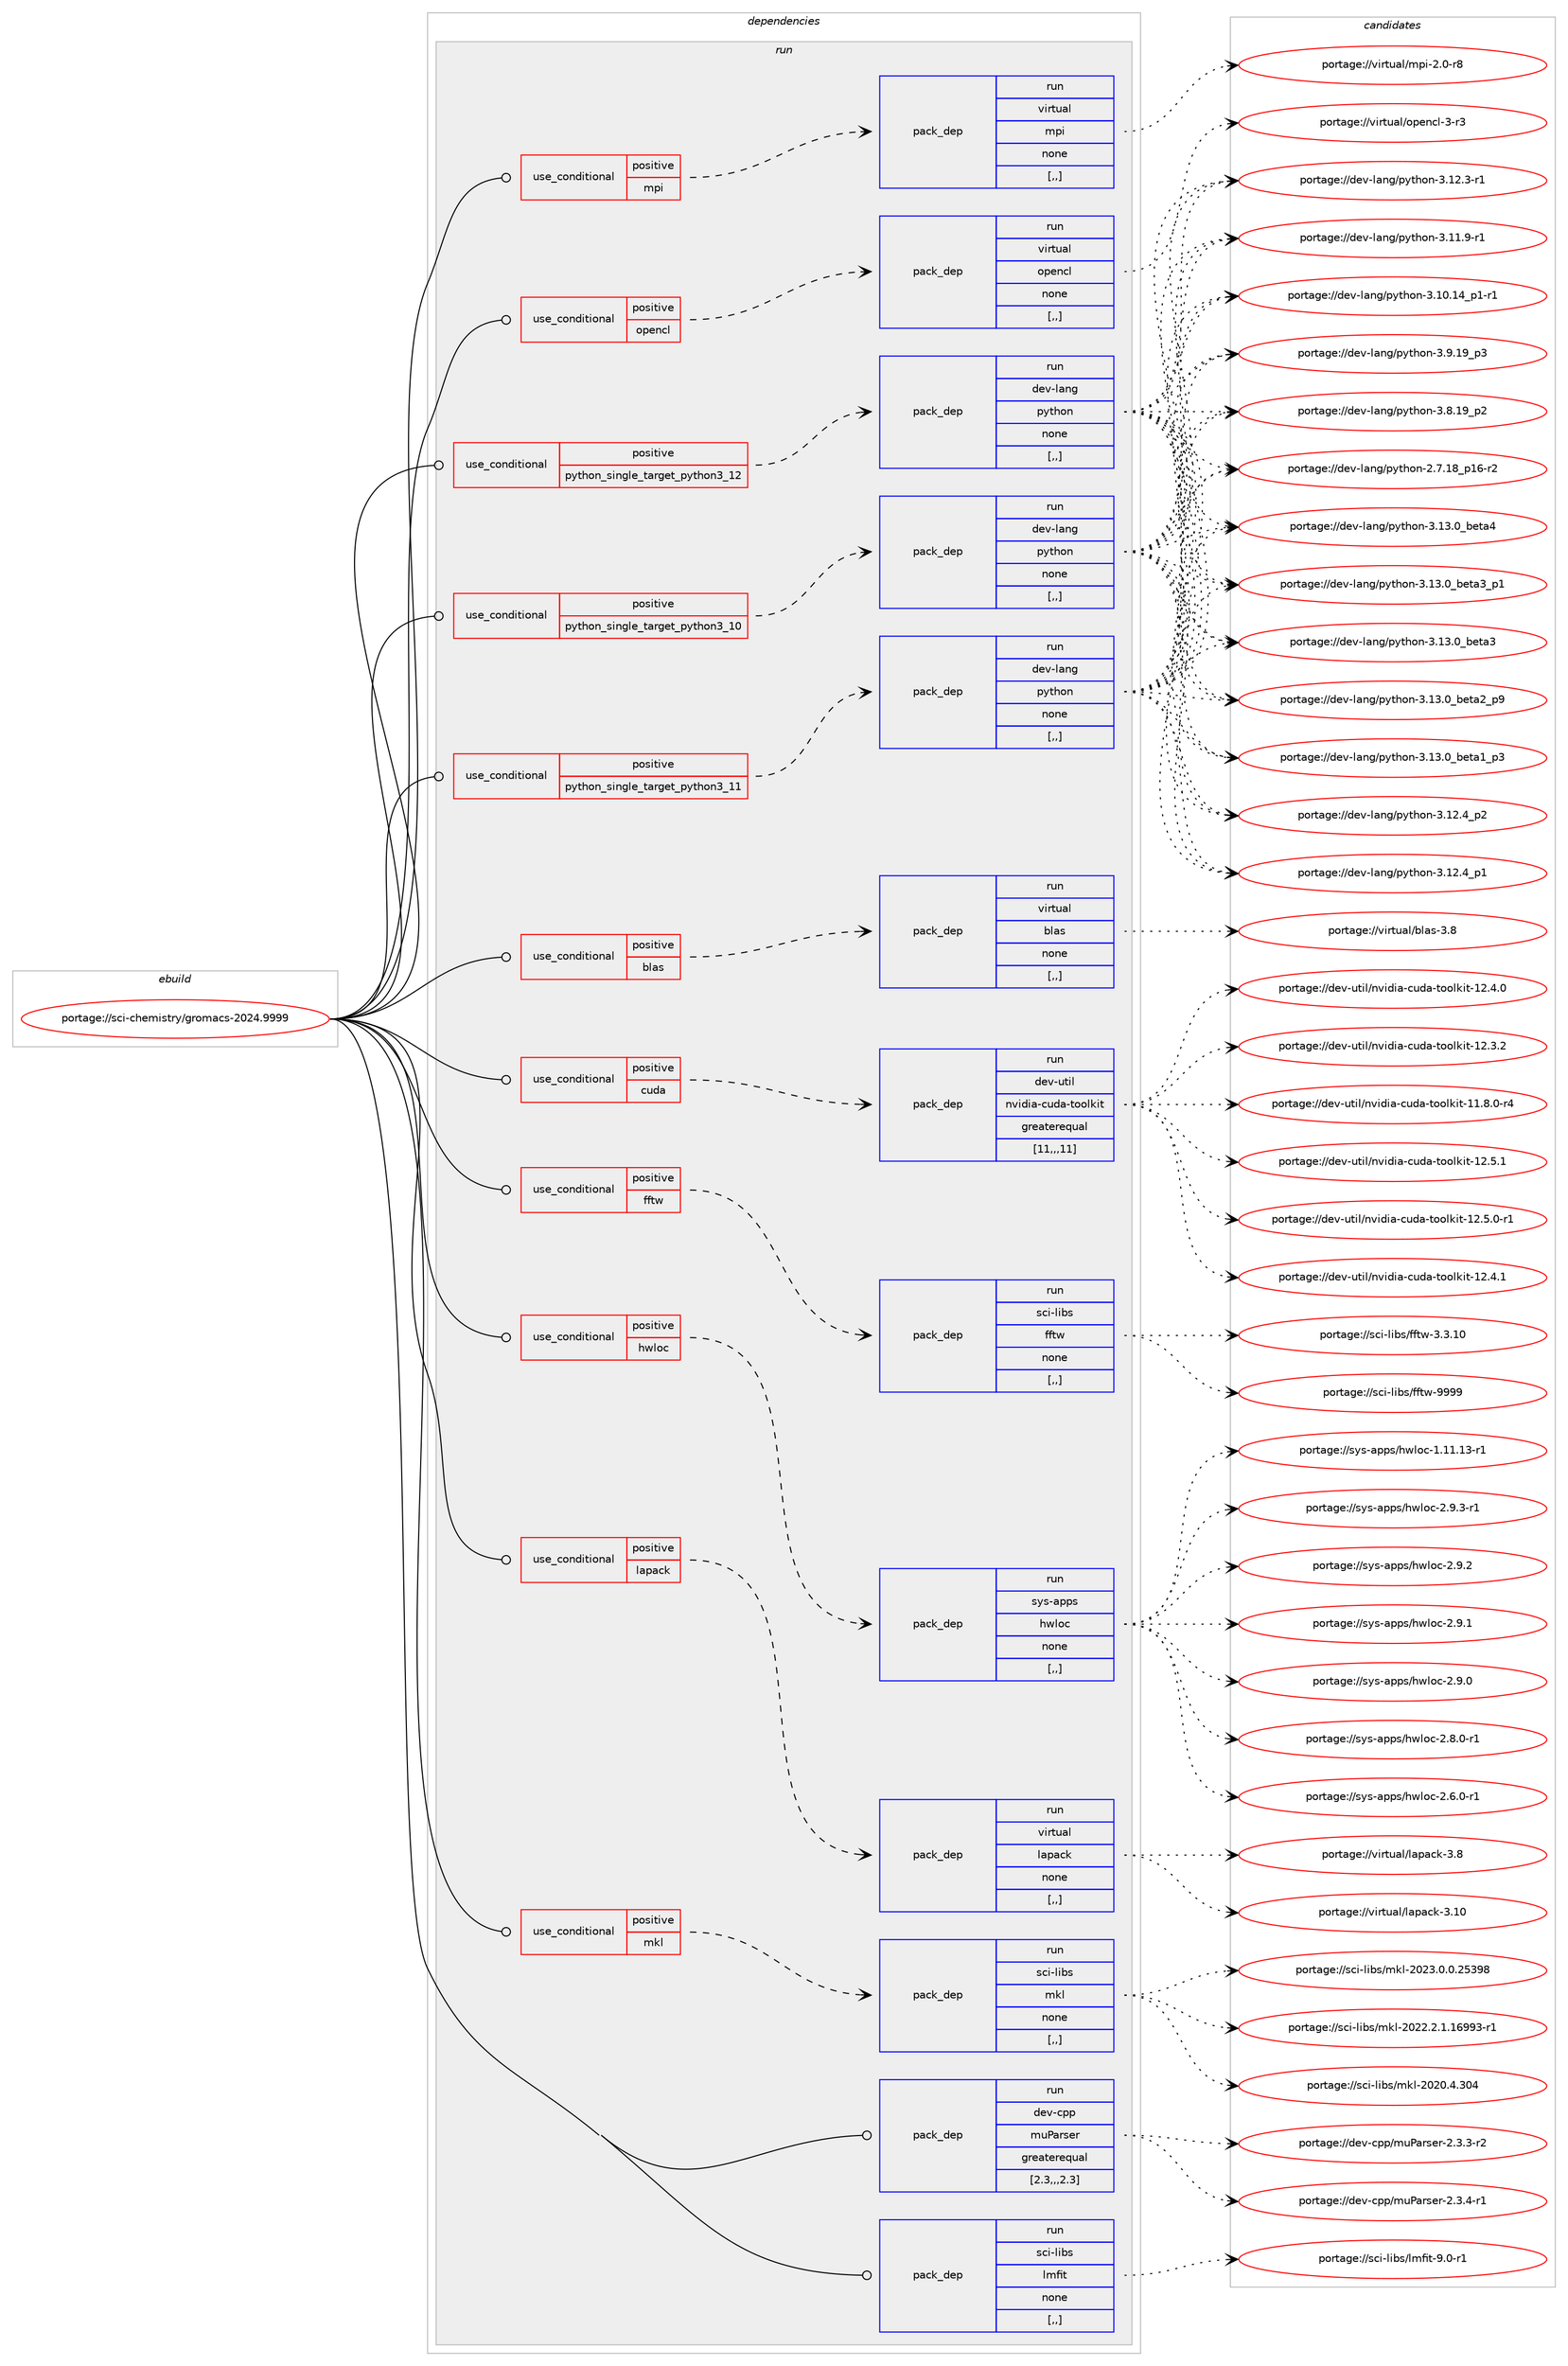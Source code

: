 digraph prolog {

# *************
# Graph options
# *************

newrank=true;
concentrate=true;
compound=true;
graph [rankdir=LR,fontname=Helvetica,fontsize=10,ranksep=1.5];#, ranksep=2.5, nodesep=0.2];
edge  [arrowhead=vee];
node  [fontname=Helvetica,fontsize=10];

# **********
# The ebuild
# **********

subgraph cluster_leftcol {
color=gray;
label=<<i>ebuild</i>>;
id [label="portage://sci-chemistry/gromacs-2024.9999", color=red, width=4, href="../sci-chemistry/gromacs-2024.9999.svg"];
}

# ****************
# The dependencies
# ****************

subgraph cluster_midcol {
color=gray;
label=<<i>dependencies</i>>;
subgraph cluster_compile {
fillcolor="#eeeeee";
style=filled;
label=<<i>compile</i>>;
}
subgraph cluster_compileandrun {
fillcolor="#eeeeee";
style=filled;
label=<<i>compile and run</i>>;
}
subgraph cluster_run {
fillcolor="#eeeeee";
style=filled;
label=<<i>run</i>>;
subgraph cond104103 {
dependency393367 [label=<<TABLE BORDER="0" CELLBORDER="1" CELLSPACING="0" CELLPADDING="4"><TR><TD ROWSPAN="3" CELLPADDING="10">use_conditional</TD></TR><TR><TD>positive</TD></TR><TR><TD>blas</TD></TR></TABLE>>, shape=none, color=red];
subgraph pack286462 {
dependency393368 [label=<<TABLE BORDER="0" CELLBORDER="1" CELLSPACING="0" CELLPADDING="4" WIDTH="220"><TR><TD ROWSPAN="6" CELLPADDING="30">pack_dep</TD></TR><TR><TD WIDTH="110">run</TD></TR><TR><TD>virtual</TD></TR><TR><TD>blas</TD></TR><TR><TD>none</TD></TR><TR><TD>[,,]</TD></TR></TABLE>>, shape=none, color=blue];
}
dependency393367:e -> dependency393368:w [weight=20,style="dashed",arrowhead="vee"];
}
id:e -> dependency393367:w [weight=20,style="solid",arrowhead="odot"];
subgraph cond104104 {
dependency393369 [label=<<TABLE BORDER="0" CELLBORDER="1" CELLSPACING="0" CELLPADDING="4"><TR><TD ROWSPAN="3" CELLPADDING="10">use_conditional</TD></TR><TR><TD>positive</TD></TR><TR><TD>cuda</TD></TR></TABLE>>, shape=none, color=red];
subgraph pack286463 {
dependency393370 [label=<<TABLE BORDER="0" CELLBORDER="1" CELLSPACING="0" CELLPADDING="4" WIDTH="220"><TR><TD ROWSPAN="6" CELLPADDING="30">pack_dep</TD></TR><TR><TD WIDTH="110">run</TD></TR><TR><TD>dev-util</TD></TR><TR><TD>nvidia-cuda-toolkit</TD></TR><TR><TD>greaterequal</TD></TR><TR><TD>[11,,,11]</TD></TR></TABLE>>, shape=none, color=blue];
}
dependency393369:e -> dependency393370:w [weight=20,style="dashed",arrowhead="vee"];
}
id:e -> dependency393369:w [weight=20,style="solid",arrowhead="odot"];
subgraph cond104105 {
dependency393371 [label=<<TABLE BORDER="0" CELLBORDER="1" CELLSPACING="0" CELLPADDING="4"><TR><TD ROWSPAN="3" CELLPADDING="10">use_conditional</TD></TR><TR><TD>positive</TD></TR><TR><TD>fftw</TD></TR></TABLE>>, shape=none, color=red];
subgraph pack286464 {
dependency393372 [label=<<TABLE BORDER="0" CELLBORDER="1" CELLSPACING="0" CELLPADDING="4" WIDTH="220"><TR><TD ROWSPAN="6" CELLPADDING="30">pack_dep</TD></TR><TR><TD WIDTH="110">run</TD></TR><TR><TD>sci-libs</TD></TR><TR><TD>fftw</TD></TR><TR><TD>none</TD></TR><TR><TD>[,,]</TD></TR></TABLE>>, shape=none, color=blue];
}
dependency393371:e -> dependency393372:w [weight=20,style="dashed",arrowhead="vee"];
}
id:e -> dependency393371:w [weight=20,style="solid",arrowhead="odot"];
subgraph cond104106 {
dependency393373 [label=<<TABLE BORDER="0" CELLBORDER="1" CELLSPACING="0" CELLPADDING="4"><TR><TD ROWSPAN="3" CELLPADDING="10">use_conditional</TD></TR><TR><TD>positive</TD></TR><TR><TD>hwloc</TD></TR></TABLE>>, shape=none, color=red];
subgraph pack286465 {
dependency393374 [label=<<TABLE BORDER="0" CELLBORDER="1" CELLSPACING="0" CELLPADDING="4" WIDTH="220"><TR><TD ROWSPAN="6" CELLPADDING="30">pack_dep</TD></TR><TR><TD WIDTH="110">run</TD></TR><TR><TD>sys-apps</TD></TR><TR><TD>hwloc</TD></TR><TR><TD>none</TD></TR><TR><TD>[,,]</TD></TR></TABLE>>, shape=none, color=blue];
}
dependency393373:e -> dependency393374:w [weight=20,style="dashed",arrowhead="vee"];
}
id:e -> dependency393373:w [weight=20,style="solid",arrowhead="odot"];
subgraph cond104107 {
dependency393375 [label=<<TABLE BORDER="0" CELLBORDER="1" CELLSPACING="0" CELLPADDING="4"><TR><TD ROWSPAN="3" CELLPADDING="10">use_conditional</TD></TR><TR><TD>positive</TD></TR><TR><TD>lapack</TD></TR></TABLE>>, shape=none, color=red];
subgraph pack286466 {
dependency393376 [label=<<TABLE BORDER="0" CELLBORDER="1" CELLSPACING="0" CELLPADDING="4" WIDTH="220"><TR><TD ROWSPAN="6" CELLPADDING="30">pack_dep</TD></TR><TR><TD WIDTH="110">run</TD></TR><TR><TD>virtual</TD></TR><TR><TD>lapack</TD></TR><TR><TD>none</TD></TR><TR><TD>[,,]</TD></TR></TABLE>>, shape=none, color=blue];
}
dependency393375:e -> dependency393376:w [weight=20,style="dashed",arrowhead="vee"];
}
id:e -> dependency393375:w [weight=20,style="solid",arrowhead="odot"];
subgraph cond104108 {
dependency393377 [label=<<TABLE BORDER="0" CELLBORDER="1" CELLSPACING="0" CELLPADDING="4"><TR><TD ROWSPAN="3" CELLPADDING="10">use_conditional</TD></TR><TR><TD>positive</TD></TR><TR><TD>mkl</TD></TR></TABLE>>, shape=none, color=red];
subgraph pack286467 {
dependency393378 [label=<<TABLE BORDER="0" CELLBORDER="1" CELLSPACING="0" CELLPADDING="4" WIDTH="220"><TR><TD ROWSPAN="6" CELLPADDING="30">pack_dep</TD></TR><TR><TD WIDTH="110">run</TD></TR><TR><TD>sci-libs</TD></TR><TR><TD>mkl</TD></TR><TR><TD>none</TD></TR><TR><TD>[,,]</TD></TR></TABLE>>, shape=none, color=blue];
}
dependency393377:e -> dependency393378:w [weight=20,style="dashed",arrowhead="vee"];
}
id:e -> dependency393377:w [weight=20,style="solid",arrowhead="odot"];
subgraph cond104109 {
dependency393379 [label=<<TABLE BORDER="0" CELLBORDER="1" CELLSPACING="0" CELLPADDING="4"><TR><TD ROWSPAN="3" CELLPADDING="10">use_conditional</TD></TR><TR><TD>positive</TD></TR><TR><TD>mpi</TD></TR></TABLE>>, shape=none, color=red];
subgraph pack286468 {
dependency393380 [label=<<TABLE BORDER="0" CELLBORDER="1" CELLSPACING="0" CELLPADDING="4" WIDTH="220"><TR><TD ROWSPAN="6" CELLPADDING="30">pack_dep</TD></TR><TR><TD WIDTH="110">run</TD></TR><TR><TD>virtual</TD></TR><TR><TD>mpi</TD></TR><TR><TD>none</TD></TR><TR><TD>[,,]</TD></TR></TABLE>>, shape=none, color=blue];
}
dependency393379:e -> dependency393380:w [weight=20,style="dashed",arrowhead="vee"];
}
id:e -> dependency393379:w [weight=20,style="solid",arrowhead="odot"];
subgraph cond104110 {
dependency393381 [label=<<TABLE BORDER="0" CELLBORDER="1" CELLSPACING="0" CELLPADDING="4"><TR><TD ROWSPAN="3" CELLPADDING="10">use_conditional</TD></TR><TR><TD>positive</TD></TR><TR><TD>opencl</TD></TR></TABLE>>, shape=none, color=red];
subgraph pack286469 {
dependency393382 [label=<<TABLE BORDER="0" CELLBORDER="1" CELLSPACING="0" CELLPADDING="4" WIDTH="220"><TR><TD ROWSPAN="6" CELLPADDING="30">pack_dep</TD></TR><TR><TD WIDTH="110">run</TD></TR><TR><TD>virtual</TD></TR><TR><TD>opencl</TD></TR><TR><TD>none</TD></TR><TR><TD>[,,]</TD></TR></TABLE>>, shape=none, color=blue];
}
dependency393381:e -> dependency393382:w [weight=20,style="dashed",arrowhead="vee"];
}
id:e -> dependency393381:w [weight=20,style="solid",arrowhead="odot"];
subgraph cond104111 {
dependency393383 [label=<<TABLE BORDER="0" CELLBORDER="1" CELLSPACING="0" CELLPADDING="4"><TR><TD ROWSPAN="3" CELLPADDING="10">use_conditional</TD></TR><TR><TD>positive</TD></TR><TR><TD>python_single_target_python3_10</TD></TR></TABLE>>, shape=none, color=red];
subgraph pack286470 {
dependency393384 [label=<<TABLE BORDER="0" CELLBORDER="1" CELLSPACING="0" CELLPADDING="4" WIDTH="220"><TR><TD ROWSPAN="6" CELLPADDING="30">pack_dep</TD></TR><TR><TD WIDTH="110">run</TD></TR><TR><TD>dev-lang</TD></TR><TR><TD>python</TD></TR><TR><TD>none</TD></TR><TR><TD>[,,]</TD></TR></TABLE>>, shape=none, color=blue];
}
dependency393383:e -> dependency393384:w [weight=20,style="dashed",arrowhead="vee"];
}
id:e -> dependency393383:w [weight=20,style="solid",arrowhead="odot"];
subgraph cond104112 {
dependency393385 [label=<<TABLE BORDER="0" CELLBORDER="1" CELLSPACING="0" CELLPADDING="4"><TR><TD ROWSPAN="3" CELLPADDING="10">use_conditional</TD></TR><TR><TD>positive</TD></TR><TR><TD>python_single_target_python3_11</TD></TR></TABLE>>, shape=none, color=red];
subgraph pack286471 {
dependency393386 [label=<<TABLE BORDER="0" CELLBORDER="1" CELLSPACING="0" CELLPADDING="4" WIDTH="220"><TR><TD ROWSPAN="6" CELLPADDING="30">pack_dep</TD></TR><TR><TD WIDTH="110">run</TD></TR><TR><TD>dev-lang</TD></TR><TR><TD>python</TD></TR><TR><TD>none</TD></TR><TR><TD>[,,]</TD></TR></TABLE>>, shape=none, color=blue];
}
dependency393385:e -> dependency393386:w [weight=20,style="dashed",arrowhead="vee"];
}
id:e -> dependency393385:w [weight=20,style="solid",arrowhead="odot"];
subgraph cond104113 {
dependency393387 [label=<<TABLE BORDER="0" CELLBORDER="1" CELLSPACING="0" CELLPADDING="4"><TR><TD ROWSPAN="3" CELLPADDING="10">use_conditional</TD></TR><TR><TD>positive</TD></TR><TR><TD>python_single_target_python3_12</TD></TR></TABLE>>, shape=none, color=red];
subgraph pack286472 {
dependency393388 [label=<<TABLE BORDER="0" CELLBORDER="1" CELLSPACING="0" CELLPADDING="4" WIDTH="220"><TR><TD ROWSPAN="6" CELLPADDING="30">pack_dep</TD></TR><TR><TD WIDTH="110">run</TD></TR><TR><TD>dev-lang</TD></TR><TR><TD>python</TD></TR><TR><TD>none</TD></TR><TR><TD>[,,]</TD></TR></TABLE>>, shape=none, color=blue];
}
dependency393387:e -> dependency393388:w [weight=20,style="dashed",arrowhead="vee"];
}
id:e -> dependency393387:w [weight=20,style="solid",arrowhead="odot"];
subgraph pack286473 {
dependency393389 [label=<<TABLE BORDER="0" CELLBORDER="1" CELLSPACING="0" CELLPADDING="4" WIDTH="220"><TR><TD ROWSPAN="6" CELLPADDING="30">pack_dep</TD></TR><TR><TD WIDTH="110">run</TD></TR><TR><TD>dev-cpp</TD></TR><TR><TD>muParser</TD></TR><TR><TD>greaterequal</TD></TR><TR><TD>[2.3,,,2.3]</TD></TR></TABLE>>, shape=none, color=blue];
}
id:e -> dependency393389:w [weight=20,style="solid",arrowhead="odot"];
subgraph pack286474 {
dependency393390 [label=<<TABLE BORDER="0" CELLBORDER="1" CELLSPACING="0" CELLPADDING="4" WIDTH="220"><TR><TD ROWSPAN="6" CELLPADDING="30">pack_dep</TD></TR><TR><TD WIDTH="110">run</TD></TR><TR><TD>sci-libs</TD></TR><TR><TD>lmfit</TD></TR><TR><TD>none</TD></TR><TR><TD>[,,]</TD></TR></TABLE>>, shape=none, color=blue];
}
id:e -> dependency393390:w [weight=20,style="solid",arrowhead="odot"];
}
}

# **************
# The candidates
# **************

subgraph cluster_choices {
rank=same;
color=gray;
label=<<i>candidates</i>>;

subgraph choice286462 {
color=black;
nodesep=1;
choice1181051141161179710847981089711545514656 [label="portage://virtual/blas-3.8", color=red, width=4,href="../virtual/blas-3.8.svg"];
dependency393368:e -> choice1181051141161179710847981089711545514656:w [style=dotted,weight="100"];
}
subgraph choice286463 {
color=black;
nodesep=1;
choice1001011184511711610510847110118105100105974599117100974511611111110810710511645495046534649 [label="portage://dev-util/nvidia-cuda-toolkit-12.5.1", color=red, width=4,href="../dev-util/nvidia-cuda-toolkit-12.5.1.svg"];
choice10010111845117116105108471101181051001059745991171009745116111111108107105116454950465346484511449 [label="portage://dev-util/nvidia-cuda-toolkit-12.5.0-r1", color=red, width=4,href="../dev-util/nvidia-cuda-toolkit-12.5.0-r1.svg"];
choice1001011184511711610510847110118105100105974599117100974511611111110810710511645495046524649 [label="portage://dev-util/nvidia-cuda-toolkit-12.4.1", color=red, width=4,href="../dev-util/nvidia-cuda-toolkit-12.4.1.svg"];
choice1001011184511711610510847110118105100105974599117100974511611111110810710511645495046524648 [label="portage://dev-util/nvidia-cuda-toolkit-12.4.0", color=red, width=4,href="../dev-util/nvidia-cuda-toolkit-12.4.0.svg"];
choice1001011184511711610510847110118105100105974599117100974511611111110810710511645495046514650 [label="portage://dev-util/nvidia-cuda-toolkit-12.3.2", color=red, width=4,href="../dev-util/nvidia-cuda-toolkit-12.3.2.svg"];
choice10010111845117116105108471101181051001059745991171009745116111111108107105116454949465646484511452 [label="portage://dev-util/nvidia-cuda-toolkit-11.8.0-r4", color=red, width=4,href="../dev-util/nvidia-cuda-toolkit-11.8.0-r4.svg"];
dependency393370:e -> choice1001011184511711610510847110118105100105974599117100974511611111110810710511645495046534649:w [style=dotted,weight="100"];
dependency393370:e -> choice10010111845117116105108471101181051001059745991171009745116111111108107105116454950465346484511449:w [style=dotted,weight="100"];
dependency393370:e -> choice1001011184511711610510847110118105100105974599117100974511611111110810710511645495046524649:w [style=dotted,weight="100"];
dependency393370:e -> choice1001011184511711610510847110118105100105974599117100974511611111110810710511645495046524648:w [style=dotted,weight="100"];
dependency393370:e -> choice1001011184511711610510847110118105100105974599117100974511611111110810710511645495046514650:w [style=dotted,weight="100"];
dependency393370:e -> choice10010111845117116105108471101181051001059745991171009745116111111108107105116454949465646484511452:w [style=dotted,weight="100"];
}
subgraph choice286464 {
color=black;
nodesep=1;
choice115991054510810598115471021021161194557575757 [label="portage://sci-libs/fftw-9999", color=red, width=4,href="../sci-libs/fftw-9999.svg"];
choice1159910545108105981154710210211611945514651464948 [label="portage://sci-libs/fftw-3.3.10", color=red, width=4,href="../sci-libs/fftw-3.3.10.svg"];
dependency393372:e -> choice115991054510810598115471021021161194557575757:w [style=dotted,weight="100"];
dependency393372:e -> choice1159910545108105981154710210211611945514651464948:w [style=dotted,weight="100"];
}
subgraph choice286465 {
color=black;
nodesep=1;
choice115121115459711211211547104119108111994550465746514511449 [label="portage://sys-apps/hwloc-2.9.3-r1", color=red, width=4,href="../sys-apps/hwloc-2.9.3-r1.svg"];
choice11512111545971121121154710411910811199455046574650 [label="portage://sys-apps/hwloc-2.9.2", color=red, width=4,href="../sys-apps/hwloc-2.9.2.svg"];
choice11512111545971121121154710411910811199455046574649 [label="portage://sys-apps/hwloc-2.9.1", color=red, width=4,href="../sys-apps/hwloc-2.9.1.svg"];
choice11512111545971121121154710411910811199455046574648 [label="portage://sys-apps/hwloc-2.9.0", color=red, width=4,href="../sys-apps/hwloc-2.9.0.svg"];
choice115121115459711211211547104119108111994550465646484511449 [label="portage://sys-apps/hwloc-2.8.0-r1", color=red, width=4,href="../sys-apps/hwloc-2.8.0-r1.svg"];
choice115121115459711211211547104119108111994550465446484511449 [label="portage://sys-apps/hwloc-2.6.0-r1", color=red, width=4,href="../sys-apps/hwloc-2.6.0-r1.svg"];
choice1151211154597112112115471041191081119945494649494649514511449 [label="portage://sys-apps/hwloc-1.11.13-r1", color=red, width=4,href="../sys-apps/hwloc-1.11.13-r1.svg"];
dependency393374:e -> choice115121115459711211211547104119108111994550465746514511449:w [style=dotted,weight="100"];
dependency393374:e -> choice11512111545971121121154710411910811199455046574650:w [style=dotted,weight="100"];
dependency393374:e -> choice11512111545971121121154710411910811199455046574649:w [style=dotted,weight="100"];
dependency393374:e -> choice11512111545971121121154710411910811199455046574648:w [style=dotted,weight="100"];
dependency393374:e -> choice115121115459711211211547104119108111994550465646484511449:w [style=dotted,weight="100"];
dependency393374:e -> choice115121115459711211211547104119108111994550465446484511449:w [style=dotted,weight="100"];
dependency393374:e -> choice1151211154597112112115471041191081119945494649494649514511449:w [style=dotted,weight="100"];
}
subgraph choice286466 {
color=black;
nodesep=1;
choice11810511411611797108471089711297991074551464948 [label="portage://virtual/lapack-3.10", color=red, width=4,href="../virtual/lapack-3.10.svg"];
choice118105114116117971084710897112979910745514656 [label="portage://virtual/lapack-3.8", color=red, width=4,href="../virtual/lapack-3.8.svg"];
dependency393376:e -> choice11810511411611797108471089711297991074551464948:w [style=dotted,weight="100"];
dependency393376:e -> choice118105114116117971084710897112979910745514656:w [style=dotted,weight="100"];
}
subgraph choice286467 {
color=black;
nodesep=1;
choice11599105451081059811547109107108455048505146484648465053515756 [label="portage://sci-libs/mkl-2023.0.0.25398", color=red, width=4,href="../sci-libs/mkl-2023.0.0.25398.svg"];
choice115991054510810598115471091071084550485050465046494649545757514511449 [label="portage://sci-libs/mkl-2022.2.1.16993-r1", color=red, width=4,href="../sci-libs/mkl-2022.2.1.16993-r1.svg"];
choice115991054510810598115471091071084550485048465246514852 [label="portage://sci-libs/mkl-2020.4.304", color=red, width=4,href="../sci-libs/mkl-2020.4.304.svg"];
dependency393378:e -> choice11599105451081059811547109107108455048505146484648465053515756:w [style=dotted,weight="100"];
dependency393378:e -> choice115991054510810598115471091071084550485050465046494649545757514511449:w [style=dotted,weight="100"];
dependency393378:e -> choice115991054510810598115471091071084550485048465246514852:w [style=dotted,weight="100"];
}
subgraph choice286468 {
color=black;
nodesep=1;
choice1181051141161179710847109112105455046484511456 [label="portage://virtual/mpi-2.0-r8", color=red, width=4,href="../virtual/mpi-2.0-r8.svg"];
dependency393380:e -> choice1181051141161179710847109112105455046484511456:w [style=dotted,weight="100"];
}
subgraph choice286469 {
color=black;
nodesep=1;
choice11810511411611797108471111121011109910845514511451 [label="portage://virtual/opencl-3-r3", color=red, width=4,href="../virtual/opencl-3-r3.svg"];
dependency393382:e -> choice11810511411611797108471111121011109910845514511451:w [style=dotted,weight="100"];
}
subgraph choice286470 {
color=black;
nodesep=1;
choice1001011184510897110103471121211161041111104551464951464895981011169752 [label="portage://dev-lang/python-3.13.0_beta4", color=red, width=4,href="../dev-lang/python-3.13.0_beta4.svg"];
choice10010111845108971101034711212111610411111045514649514648959810111697519511249 [label="portage://dev-lang/python-3.13.0_beta3_p1", color=red, width=4,href="../dev-lang/python-3.13.0_beta3_p1.svg"];
choice1001011184510897110103471121211161041111104551464951464895981011169751 [label="portage://dev-lang/python-3.13.0_beta3", color=red, width=4,href="../dev-lang/python-3.13.0_beta3.svg"];
choice10010111845108971101034711212111610411111045514649514648959810111697509511257 [label="portage://dev-lang/python-3.13.0_beta2_p9", color=red, width=4,href="../dev-lang/python-3.13.0_beta2_p9.svg"];
choice10010111845108971101034711212111610411111045514649514648959810111697499511251 [label="portage://dev-lang/python-3.13.0_beta1_p3", color=red, width=4,href="../dev-lang/python-3.13.0_beta1_p3.svg"];
choice100101118451089711010347112121116104111110455146495046529511250 [label="portage://dev-lang/python-3.12.4_p2", color=red, width=4,href="../dev-lang/python-3.12.4_p2.svg"];
choice100101118451089711010347112121116104111110455146495046529511249 [label="portage://dev-lang/python-3.12.4_p1", color=red, width=4,href="../dev-lang/python-3.12.4_p1.svg"];
choice100101118451089711010347112121116104111110455146495046514511449 [label="portage://dev-lang/python-3.12.3-r1", color=red, width=4,href="../dev-lang/python-3.12.3-r1.svg"];
choice100101118451089711010347112121116104111110455146494946574511449 [label="portage://dev-lang/python-3.11.9-r1", color=red, width=4,href="../dev-lang/python-3.11.9-r1.svg"];
choice100101118451089711010347112121116104111110455146494846495295112494511449 [label="portage://dev-lang/python-3.10.14_p1-r1", color=red, width=4,href="../dev-lang/python-3.10.14_p1-r1.svg"];
choice100101118451089711010347112121116104111110455146574649579511251 [label="portage://dev-lang/python-3.9.19_p3", color=red, width=4,href="../dev-lang/python-3.9.19_p3.svg"];
choice100101118451089711010347112121116104111110455146564649579511250 [label="portage://dev-lang/python-3.8.19_p2", color=red, width=4,href="../dev-lang/python-3.8.19_p2.svg"];
choice100101118451089711010347112121116104111110455046554649569511249544511450 [label="portage://dev-lang/python-2.7.18_p16-r2", color=red, width=4,href="../dev-lang/python-2.7.18_p16-r2.svg"];
dependency393384:e -> choice1001011184510897110103471121211161041111104551464951464895981011169752:w [style=dotted,weight="100"];
dependency393384:e -> choice10010111845108971101034711212111610411111045514649514648959810111697519511249:w [style=dotted,weight="100"];
dependency393384:e -> choice1001011184510897110103471121211161041111104551464951464895981011169751:w [style=dotted,weight="100"];
dependency393384:e -> choice10010111845108971101034711212111610411111045514649514648959810111697509511257:w [style=dotted,weight="100"];
dependency393384:e -> choice10010111845108971101034711212111610411111045514649514648959810111697499511251:w [style=dotted,weight="100"];
dependency393384:e -> choice100101118451089711010347112121116104111110455146495046529511250:w [style=dotted,weight="100"];
dependency393384:e -> choice100101118451089711010347112121116104111110455146495046529511249:w [style=dotted,weight="100"];
dependency393384:e -> choice100101118451089711010347112121116104111110455146495046514511449:w [style=dotted,weight="100"];
dependency393384:e -> choice100101118451089711010347112121116104111110455146494946574511449:w [style=dotted,weight="100"];
dependency393384:e -> choice100101118451089711010347112121116104111110455146494846495295112494511449:w [style=dotted,weight="100"];
dependency393384:e -> choice100101118451089711010347112121116104111110455146574649579511251:w [style=dotted,weight="100"];
dependency393384:e -> choice100101118451089711010347112121116104111110455146564649579511250:w [style=dotted,weight="100"];
dependency393384:e -> choice100101118451089711010347112121116104111110455046554649569511249544511450:w [style=dotted,weight="100"];
}
subgraph choice286471 {
color=black;
nodesep=1;
choice1001011184510897110103471121211161041111104551464951464895981011169752 [label="portage://dev-lang/python-3.13.0_beta4", color=red, width=4,href="../dev-lang/python-3.13.0_beta4.svg"];
choice10010111845108971101034711212111610411111045514649514648959810111697519511249 [label="portage://dev-lang/python-3.13.0_beta3_p1", color=red, width=4,href="../dev-lang/python-3.13.0_beta3_p1.svg"];
choice1001011184510897110103471121211161041111104551464951464895981011169751 [label="portage://dev-lang/python-3.13.0_beta3", color=red, width=4,href="../dev-lang/python-3.13.0_beta3.svg"];
choice10010111845108971101034711212111610411111045514649514648959810111697509511257 [label="portage://dev-lang/python-3.13.0_beta2_p9", color=red, width=4,href="../dev-lang/python-3.13.0_beta2_p9.svg"];
choice10010111845108971101034711212111610411111045514649514648959810111697499511251 [label="portage://dev-lang/python-3.13.0_beta1_p3", color=red, width=4,href="../dev-lang/python-3.13.0_beta1_p3.svg"];
choice100101118451089711010347112121116104111110455146495046529511250 [label="portage://dev-lang/python-3.12.4_p2", color=red, width=4,href="../dev-lang/python-3.12.4_p2.svg"];
choice100101118451089711010347112121116104111110455146495046529511249 [label="portage://dev-lang/python-3.12.4_p1", color=red, width=4,href="../dev-lang/python-3.12.4_p1.svg"];
choice100101118451089711010347112121116104111110455146495046514511449 [label="portage://dev-lang/python-3.12.3-r1", color=red, width=4,href="../dev-lang/python-3.12.3-r1.svg"];
choice100101118451089711010347112121116104111110455146494946574511449 [label="portage://dev-lang/python-3.11.9-r1", color=red, width=4,href="../dev-lang/python-3.11.9-r1.svg"];
choice100101118451089711010347112121116104111110455146494846495295112494511449 [label="portage://dev-lang/python-3.10.14_p1-r1", color=red, width=4,href="../dev-lang/python-3.10.14_p1-r1.svg"];
choice100101118451089711010347112121116104111110455146574649579511251 [label="portage://dev-lang/python-3.9.19_p3", color=red, width=4,href="../dev-lang/python-3.9.19_p3.svg"];
choice100101118451089711010347112121116104111110455146564649579511250 [label="portage://dev-lang/python-3.8.19_p2", color=red, width=4,href="../dev-lang/python-3.8.19_p2.svg"];
choice100101118451089711010347112121116104111110455046554649569511249544511450 [label="portage://dev-lang/python-2.7.18_p16-r2", color=red, width=4,href="../dev-lang/python-2.7.18_p16-r2.svg"];
dependency393386:e -> choice1001011184510897110103471121211161041111104551464951464895981011169752:w [style=dotted,weight="100"];
dependency393386:e -> choice10010111845108971101034711212111610411111045514649514648959810111697519511249:w [style=dotted,weight="100"];
dependency393386:e -> choice1001011184510897110103471121211161041111104551464951464895981011169751:w [style=dotted,weight="100"];
dependency393386:e -> choice10010111845108971101034711212111610411111045514649514648959810111697509511257:w [style=dotted,weight="100"];
dependency393386:e -> choice10010111845108971101034711212111610411111045514649514648959810111697499511251:w [style=dotted,weight="100"];
dependency393386:e -> choice100101118451089711010347112121116104111110455146495046529511250:w [style=dotted,weight="100"];
dependency393386:e -> choice100101118451089711010347112121116104111110455146495046529511249:w [style=dotted,weight="100"];
dependency393386:e -> choice100101118451089711010347112121116104111110455146495046514511449:w [style=dotted,weight="100"];
dependency393386:e -> choice100101118451089711010347112121116104111110455146494946574511449:w [style=dotted,weight="100"];
dependency393386:e -> choice100101118451089711010347112121116104111110455146494846495295112494511449:w [style=dotted,weight="100"];
dependency393386:e -> choice100101118451089711010347112121116104111110455146574649579511251:w [style=dotted,weight="100"];
dependency393386:e -> choice100101118451089711010347112121116104111110455146564649579511250:w [style=dotted,weight="100"];
dependency393386:e -> choice100101118451089711010347112121116104111110455046554649569511249544511450:w [style=dotted,weight="100"];
}
subgraph choice286472 {
color=black;
nodesep=1;
choice1001011184510897110103471121211161041111104551464951464895981011169752 [label="portage://dev-lang/python-3.13.0_beta4", color=red, width=4,href="../dev-lang/python-3.13.0_beta4.svg"];
choice10010111845108971101034711212111610411111045514649514648959810111697519511249 [label="portage://dev-lang/python-3.13.0_beta3_p1", color=red, width=4,href="../dev-lang/python-3.13.0_beta3_p1.svg"];
choice1001011184510897110103471121211161041111104551464951464895981011169751 [label="portage://dev-lang/python-3.13.0_beta3", color=red, width=4,href="../dev-lang/python-3.13.0_beta3.svg"];
choice10010111845108971101034711212111610411111045514649514648959810111697509511257 [label="portage://dev-lang/python-3.13.0_beta2_p9", color=red, width=4,href="../dev-lang/python-3.13.0_beta2_p9.svg"];
choice10010111845108971101034711212111610411111045514649514648959810111697499511251 [label="portage://dev-lang/python-3.13.0_beta1_p3", color=red, width=4,href="../dev-lang/python-3.13.0_beta1_p3.svg"];
choice100101118451089711010347112121116104111110455146495046529511250 [label="portage://dev-lang/python-3.12.4_p2", color=red, width=4,href="../dev-lang/python-3.12.4_p2.svg"];
choice100101118451089711010347112121116104111110455146495046529511249 [label="portage://dev-lang/python-3.12.4_p1", color=red, width=4,href="../dev-lang/python-3.12.4_p1.svg"];
choice100101118451089711010347112121116104111110455146495046514511449 [label="portage://dev-lang/python-3.12.3-r1", color=red, width=4,href="../dev-lang/python-3.12.3-r1.svg"];
choice100101118451089711010347112121116104111110455146494946574511449 [label="portage://dev-lang/python-3.11.9-r1", color=red, width=4,href="../dev-lang/python-3.11.9-r1.svg"];
choice100101118451089711010347112121116104111110455146494846495295112494511449 [label="portage://dev-lang/python-3.10.14_p1-r1", color=red, width=4,href="../dev-lang/python-3.10.14_p1-r1.svg"];
choice100101118451089711010347112121116104111110455146574649579511251 [label="portage://dev-lang/python-3.9.19_p3", color=red, width=4,href="../dev-lang/python-3.9.19_p3.svg"];
choice100101118451089711010347112121116104111110455146564649579511250 [label="portage://dev-lang/python-3.8.19_p2", color=red, width=4,href="../dev-lang/python-3.8.19_p2.svg"];
choice100101118451089711010347112121116104111110455046554649569511249544511450 [label="portage://dev-lang/python-2.7.18_p16-r2", color=red, width=4,href="../dev-lang/python-2.7.18_p16-r2.svg"];
dependency393388:e -> choice1001011184510897110103471121211161041111104551464951464895981011169752:w [style=dotted,weight="100"];
dependency393388:e -> choice10010111845108971101034711212111610411111045514649514648959810111697519511249:w [style=dotted,weight="100"];
dependency393388:e -> choice1001011184510897110103471121211161041111104551464951464895981011169751:w [style=dotted,weight="100"];
dependency393388:e -> choice10010111845108971101034711212111610411111045514649514648959810111697509511257:w [style=dotted,weight="100"];
dependency393388:e -> choice10010111845108971101034711212111610411111045514649514648959810111697499511251:w [style=dotted,weight="100"];
dependency393388:e -> choice100101118451089711010347112121116104111110455146495046529511250:w [style=dotted,weight="100"];
dependency393388:e -> choice100101118451089711010347112121116104111110455146495046529511249:w [style=dotted,weight="100"];
dependency393388:e -> choice100101118451089711010347112121116104111110455146495046514511449:w [style=dotted,weight="100"];
dependency393388:e -> choice100101118451089711010347112121116104111110455146494946574511449:w [style=dotted,weight="100"];
dependency393388:e -> choice100101118451089711010347112121116104111110455146494846495295112494511449:w [style=dotted,weight="100"];
dependency393388:e -> choice100101118451089711010347112121116104111110455146574649579511251:w [style=dotted,weight="100"];
dependency393388:e -> choice100101118451089711010347112121116104111110455146564649579511250:w [style=dotted,weight="100"];
dependency393388:e -> choice100101118451089711010347112121116104111110455046554649569511249544511450:w [style=dotted,weight="100"];
}
subgraph choice286473 {
color=black;
nodesep=1;
choice10010111845991121124710911780971141151011144550465146524511449 [label="portage://dev-cpp/muParser-2.3.4-r1", color=red, width=4,href="../dev-cpp/muParser-2.3.4-r1.svg"];
choice10010111845991121124710911780971141151011144550465146514511450 [label="portage://dev-cpp/muParser-2.3.3-r2", color=red, width=4,href="../dev-cpp/muParser-2.3.3-r2.svg"];
dependency393389:e -> choice10010111845991121124710911780971141151011144550465146524511449:w [style=dotted,weight="100"];
dependency393389:e -> choice10010111845991121124710911780971141151011144550465146514511450:w [style=dotted,weight="100"];
}
subgraph choice286474 {
color=black;
nodesep=1;
choice11599105451081059811547108109102105116455746484511449 [label="portage://sci-libs/lmfit-9.0-r1", color=red, width=4,href="../sci-libs/lmfit-9.0-r1.svg"];
dependency393390:e -> choice11599105451081059811547108109102105116455746484511449:w [style=dotted,weight="100"];
}
}

}
